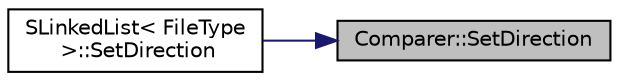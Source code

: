 digraph "Comparer::SetDirection"
{
 // LATEX_PDF_SIZE
  edge [fontname="Helvetica",fontsize="10",labelfontname="Helvetica",labelfontsize="10"];
  node [fontname="Helvetica",fontsize="10",shape=record];
  rankdir="RL";
  Node11 [label="Comparer::SetDirection",height=0.2,width=0.4,color="black", fillcolor="grey75", style="filled", fontcolor="black",tooltip="Set Direction of Comp. ASCENDING(1) DESCENDING(0)"];
  Node11 -> Node12 [dir="back",color="midnightblue",fontsize="10",style="solid",fontname="Helvetica"];
  Node12 [label="SLinkedList\< FileType\l \>::SetDirection",height=0.2,width=0.4,color="black", fillcolor="white", style="filled",URL="$class_s_linked_list.html#aaced4e017a2fa22adeaf4dafd6e12f84",tooltip="Set Direction."];
}
